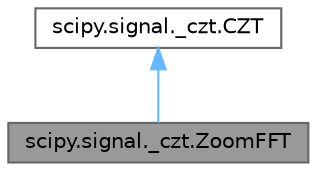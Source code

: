digraph "scipy.signal._czt.ZoomFFT"
{
 // LATEX_PDF_SIZE
  bgcolor="transparent";
  edge [fontname=Helvetica,fontsize=10,labelfontname=Helvetica,labelfontsize=10];
  node [fontname=Helvetica,fontsize=10,shape=box,height=0.2,width=0.4];
  Node1 [id="Node000001",label="scipy.signal._czt.ZoomFFT",height=0.2,width=0.4,color="gray40", fillcolor="grey60", style="filled", fontcolor="black",tooltip=" "];
  Node2 -> Node1 [id="edge1_Node000001_Node000002",dir="back",color="steelblue1",style="solid",tooltip=" "];
  Node2 [id="Node000002",label="scipy.signal._czt.CZT",height=0.2,width=0.4,color="gray40", fillcolor="white", style="filled",URL="$dc/da1/classscipy_1_1signal_1_1__czt_1_1CZT.html",tooltip=" "];
}
